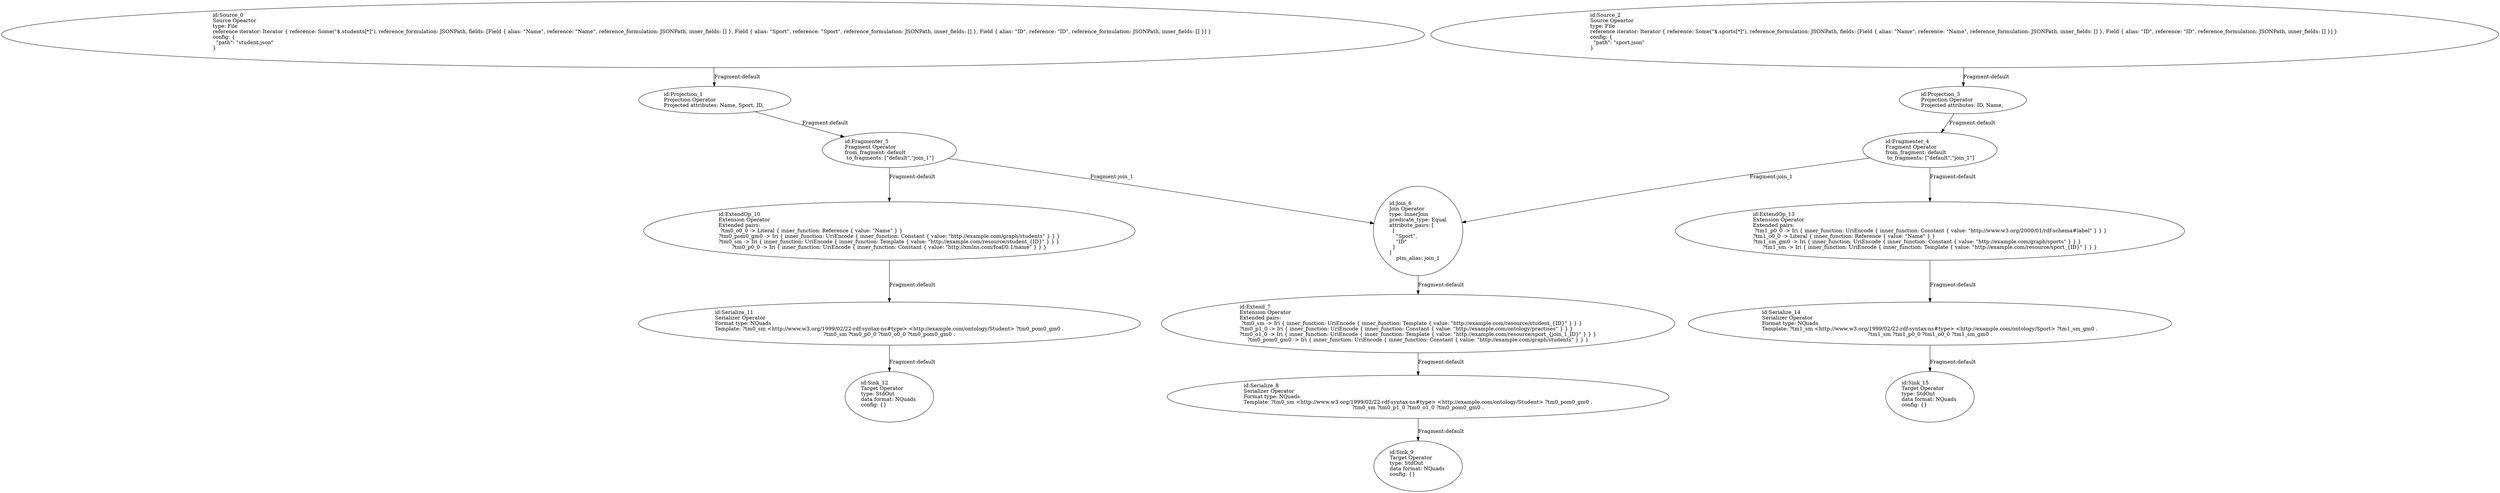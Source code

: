 digraph {
    0 [ label = "id:Source_0 \lSource Opeartor\ltype: File \lreference iterator: Iterator { reference: Some(\"$.students[*]\"), reference_formulation: JSONPath, fields: [Field { alias: \"Name\", reference: \"Name\", reference_formulation: JSONPath, inner_fields: [] }, Field { alias: \"Sport\", reference: \"Sport\", reference_formulation: JSONPath, inner_fields: [] }, Field { alias: \"ID\", reference: \"ID\", reference_formulation: JSONPath, inner_fields: [] }] } \lconfig: {\l  \"path\": \"student.json\"\l}\l             " ]
    1 [ label = "id:Projection_1 \lProjection Operator\lProjected attributes: Name, Sport, ID, " ]
    2 [ label = "id:Source_2 \lSource Opeartor\ltype: File \lreference iterator: Iterator { reference: Some(\"$.sports[*]\"), reference_formulation: JSONPath, fields: [Field { alias: \"Name\", reference: \"Name\", reference_formulation: JSONPath, inner_fields: [] }, Field { alias: \"ID\", reference: \"ID\", reference_formulation: JSONPath, inner_fields: [] }] } \lconfig: {\l  \"path\": \"sport.json\"\l}\l             " ]
    3 [ label = "id:Projection_3 \lProjection Operator\lProjected attributes: ID, Name, " ]
    4 [ label = "id:Fragmenter_4 \lFragment Operator\lfrom_fragment: default \l to_fragments: [\"default\",\"join_1\"]" ]
    5 [ label = "id:Fragmenter_5 \lFragment Operator\lfrom_fragment: default \l to_fragments: [\"default\",\"join_1\"]" ]
    6 [ label = "id:Join_6 \lJoin Operator\ltype: InnerJoin\lpredicate_type: Equal\lattribute_pairs: [\l  [\l    \"Sport\",\l    \"ID\"\l  ]\l]\lptm_alias: join_1" ]
    7 [ label = "id:Extend_7 \lExtension Operator\lExtended pairs: \l ?tm0_sm -> Iri { inner_function: UriEncode { inner_function: Template { value: \"http://example.com/resource/student_{ID}\" } } }\l?tm0_p1_0 -> Iri { inner_function: UriEncode { inner_function: Constant { value: \"http://example.com/ontology/practises\" } } }\l?tm0_o1_0 -> Iri { inner_function: UriEncode { inner_function: Template { value: \"http://example.com/resource/sport_{join_1_ID}\" } } }\l?tm0_pom0_gm0 -> Iri { inner_function: UriEncode { inner_function: Constant { value: \"http://example.com/graph/students\" } } }" ]
    8 [ label = "id:Serialize_8 \lSerializer Operator\lFormat type: NQuads\lTemplate: ?tm0_sm <http://www.w3.org/1999/02/22-rdf-syntax-ns#type> <http://example.com/ontology/Student> ?tm0_pom0_gm0 .\l?tm0_sm ?tm0_p1_0 ?tm0_o1_0 ?tm0_pom0_gm0 ." ]
    9 [ label = "id:Sink_9 \lTarget Operator\ltype: StdOut \ldata format: NQuads \lconfig: {}\l             " ]
    10 [ label = "id:ExtendOp_10 \lExtension Operator\lExtended pairs: \l ?tm0_o0_0 -> Literal { inner_function: Reference { value: \"Name\" } }\l?tm0_pom0_gm0 -> Iri { inner_function: UriEncode { inner_function: Constant { value: \"http://example.com/graph/students\" } } }\l?tm0_sm -> Iri { inner_function: UriEncode { inner_function: Template { value: \"http://example.com/resource/student_{ID}\" } } }\l?tm0_p0_0 -> Iri { inner_function: UriEncode { inner_function: Constant { value: \"http://xmlns.com/foaf/0.1/name\" } } }" ]
    11 [ label = "id:Serialize_11 \lSerializer Operator\lFormat type: NQuads\lTemplate: ?tm0_sm <http://www.w3.org/1999/02/22-rdf-syntax-ns#type> <http://example.com/ontology/Student> ?tm0_pom0_gm0 .\l?tm0_sm ?tm0_p0_0 ?tm0_o0_0 ?tm0_pom0_gm0 ." ]
    12 [ label = "id:Sink_12 \lTarget Operator\ltype: StdOut \ldata format: NQuads \lconfig: {}\l             " ]
    13 [ label = "id:ExtendOp_13 \lExtension Operator\lExtended pairs: \l ?tm1_p0_0 -> Iri { inner_function: UriEncode { inner_function: Constant { value: \"http://www.w3.org/2000/01/rdf-schema#label\" } } }\l?tm1_o0_0 -> Literal { inner_function: Reference { value: \"Name\" } }\l?tm1_sm_gm0 -> Iri { inner_function: UriEncode { inner_function: Constant { value: \"http://example.com/graph/sports\" } } }\l?tm1_sm -> Iri { inner_function: UriEncode { inner_function: Template { value: \"http://example.com/resource/sport_{ID}\" } } }" ]
    14 [ label = "id:Serialize_14 \lSerializer Operator\lFormat type: NQuads\lTemplate: ?tm1_sm <http://www.w3.org/1999/02/22-rdf-syntax-ns#type> <http://example.com/ontology/Sport> ?tm1_sm_gm0 .\l?tm1_sm ?tm1_p0_0 ?tm1_o0_0 ?tm1_sm_gm0 ." ]
    15 [ label = "id:Sink_15 \lTarget Operator\ltype: StdOut \ldata format: NQuads \lconfig: {}\l             " ]
    0 -> 1 [ label = "Fragment:default" ]
    2 -> 3 [ label = "Fragment:default" ]
    3 -> 4 [ label = "Fragment:default" ]
    1 -> 5 [ label = "Fragment:default" ]
    5 -> 6 [ label = "Fragment:join_1" ]
    4 -> 6 [ label = "Fragment:join_1" ]
    6 -> 7 [ label = "Fragment:default" ]
    7 -> 8 [ label = "Fragment:default" ]
    8 -> 9 [ label = "Fragment:default" ]
    5 -> 10 [ label = "Fragment:default" ]
    10 -> 11 [ label = "Fragment:default" ]
    11 -> 12 [ label = "Fragment:default" ]
    4 -> 13 [ label = "Fragment:default" ]
    13 -> 14 [ label = "Fragment:default" ]
    14 -> 15 [ label = "Fragment:default" ]
}
